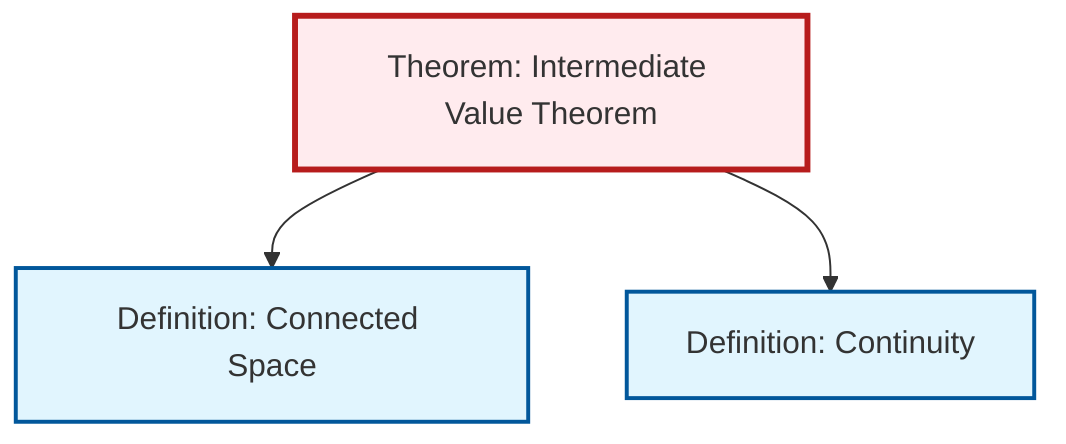 graph TD
    classDef definition fill:#e1f5fe,stroke:#01579b,stroke-width:2px
    classDef theorem fill:#f3e5f5,stroke:#4a148c,stroke-width:2px
    classDef axiom fill:#fff3e0,stroke:#e65100,stroke-width:2px
    classDef example fill:#e8f5e9,stroke:#1b5e20,stroke-width:2px
    classDef current fill:#ffebee,stroke:#b71c1c,stroke-width:3px
    thm-intermediate-value["Theorem: Intermediate Value Theorem"]:::theorem
    def-continuity["Definition: Continuity"]:::definition
    def-connected["Definition: Connected Space"]:::definition
    thm-intermediate-value --> def-connected
    thm-intermediate-value --> def-continuity
    class thm-intermediate-value current
